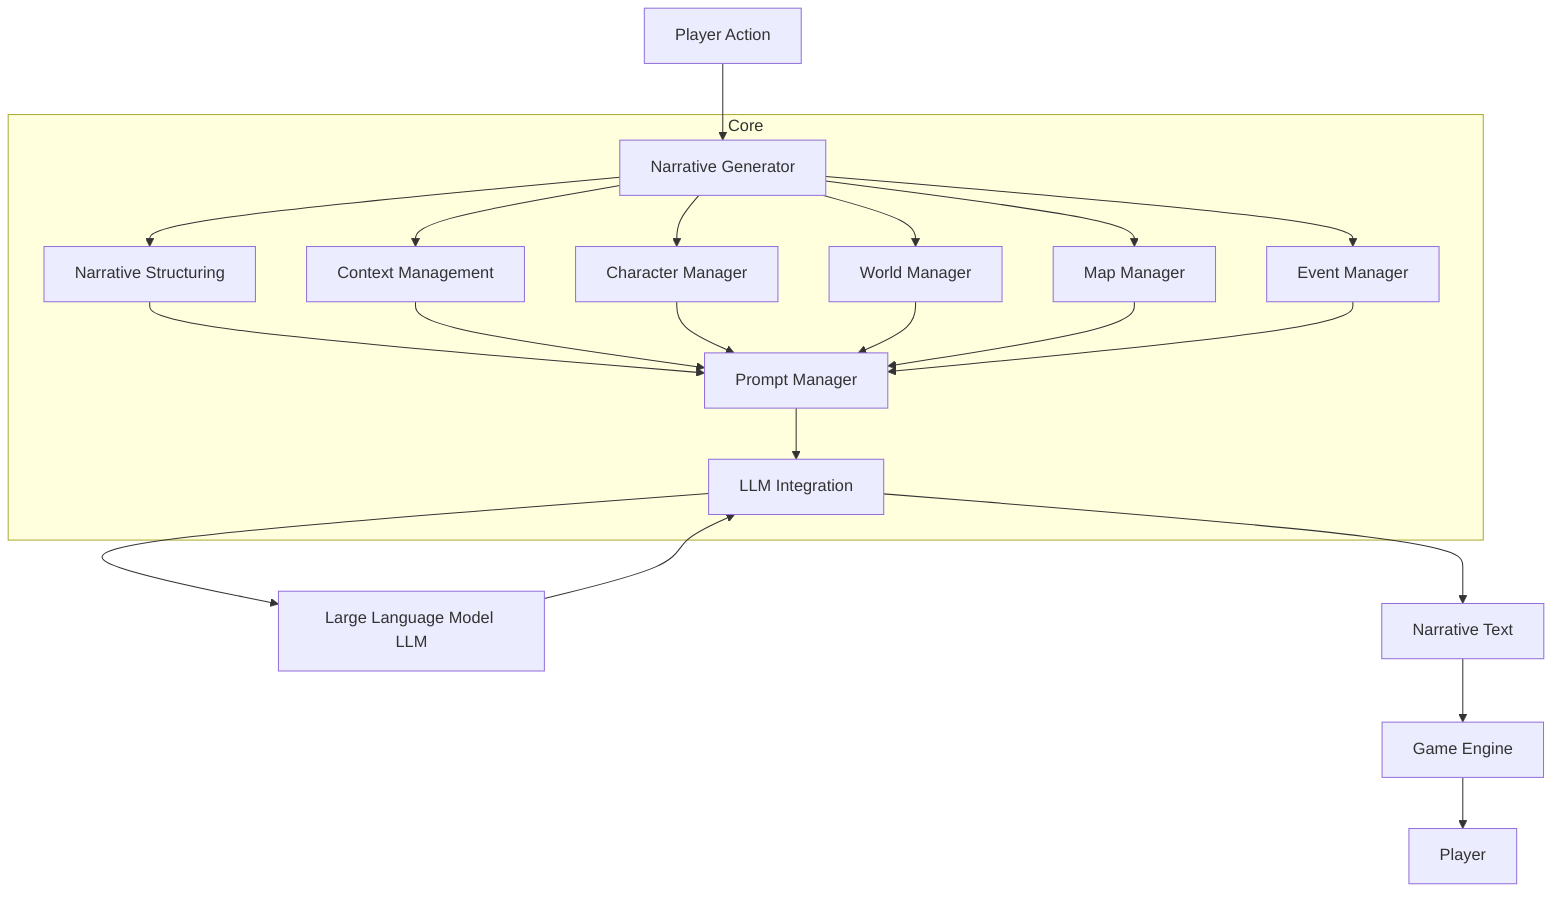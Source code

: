 graph TD
    A[Player Action] --> B[Narrative Generator]
    B --> C[Character Manager]
    B --> D[World Manager]
    B --> M[Map Manager]  
    B --> N[Event Manager] 
    B --> E[Narrative Structuring]
    B --> F[Context Management]
    E --> G[Prompt Manager]
    F --> G
    C --> G
    D --> G
    M --> G 
    N --> G 
    G --> H[LLM Integration]
    H --> I[Large Language Model LLM]
    I --> H
    H --> J[Narrative Text]
    J --> K[Game Engine]
    K --> L[Player]

    subgraph "Core"
        B
        C
        D
        E
        F
        G
        H
        M 
        N 
    end